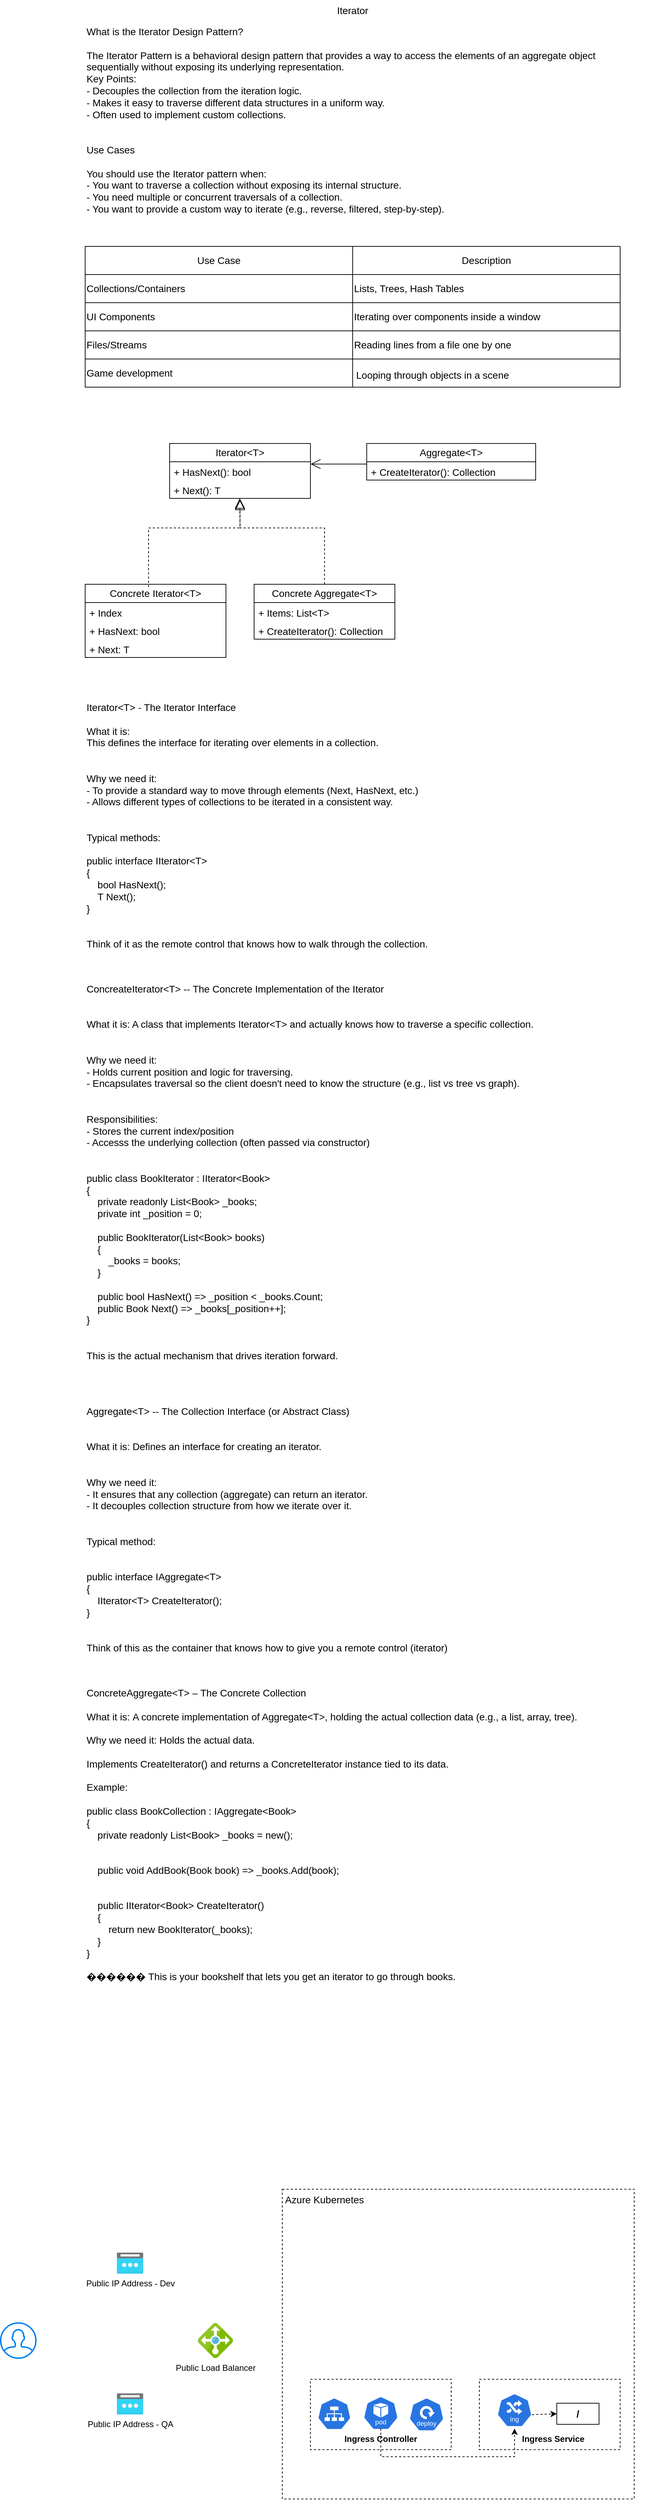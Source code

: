 <mxfile version="28.2.1">
  <diagram name="Page-1" id="oCdV6AftA0xOqmWGUbir">
    <mxGraphModel dx="1884" dy="570" grid="1" gridSize="10" guides="1" tooltips="1" connect="1" arrows="1" fold="1" page="1" pageScale="1" pageWidth="850" pageHeight="1100" math="0" shadow="0">
      <root>
        <mxCell id="0" />
        <mxCell id="1" parent="0" />
        <mxCell id="H-K8lQoIFdCgpRTtP1Ap-5" value="" style="rounded=0;whiteSpace=wrap;html=1;fillColor=none;dashed=1;" vertex="1" parent="1">
          <mxGeometry x="320" y="3160" width="500" height="440" as="geometry" />
        </mxCell>
        <mxCell id="H-K8lQoIFdCgpRTtP1Ap-11" value="" style="rounded=0;whiteSpace=wrap;html=1;fillColor=none;dashed=1;" vertex="1" parent="1">
          <mxGeometry x="600" y="3430" width="200" height="100" as="geometry" />
        </mxCell>
        <mxCell id="u4ihdpOaRvYE82nhLXIy-1" value="What is the Iterator Design Pattern?&#xa;&#xa;The Iterator Pattern is a behavioral design pattern that provides a way to access the elements of an aggregate object sequentially without exposing its underlying representation.&#xa;Key Points:&#xa;- Decouples the collection from the iteration logic.&#xa;- Makes it easy to traverse different data structures in a uniform way.&#xa;- Often used to implement custom collections.&#xa;&#xa;&#xa;Use Cases&#xa;&#xa;You should use the Iterator pattern when:&#xa;- You want to traverse a collection without exposing its internal structure.&#xa;- You need multiple or concurrent traversals of a collection.&#xa;- You want to provide a custom way to iterate (e.g., reverse, filtered, step-by-step)." style="text;whiteSpace=wrap;fontSize=14;" parent="1" vertex="1">
          <mxGeometry x="40" y="80" width="800" height="280" as="geometry" />
        </mxCell>
        <mxCell id="u4ihdpOaRvYE82nhLXIy-2" value="&lt;font style=&quot;font-size: 14px;&quot;&gt;Iterator&lt;/font&gt;" style="text;html=1;align=center;verticalAlign=middle;whiteSpace=wrap;rounded=0;" parent="1" vertex="1">
          <mxGeometry x="360" y="50" width="120" height="30" as="geometry" />
        </mxCell>
        <mxCell id="u4ihdpOaRvYE82nhLXIy-35" value="" style="shape=table;startSize=0;container=1;collapsible=0;childLayout=tableLayout;" parent="1" vertex="1">
          <mxGeometry x="40" y="400" width="760" height="200" as="geometry" />
        </mxCell>
        <mxCell id="u4ihdpOaRvYE82nhLXIy-36" value="" style="shape=tableRow;horizontal=0;startSize=0;swimlaneHead=0;swimlaneBody=0;strokeColor=inherit;top=0;left=0;bottom=0;right=0;collapsible=0;dropTarget=0;fillColor=none;points=[[0,0.5],[1,0.5]];portConstraint=eastwest;" parent="u4ihdpOaRvYE82nhLXIy-35" vertex="1">
          <mxGeometry width="760" height="40" as="geometry" />
        </mxCell>
        <mxCell id="u4ihdpOaRvYE82nhLXIy-37" value="&lt;font style=&quot;font-size: 14px;&quot;&gt;Use Case&lt;/font&gt;" style="shape=partialRectangle;html=1;whiteSpace=wrap;connectable=0;strokeColor=inherit;overflow=hidden;fillColor=none;top=0;left=0;bottom=0;right=0;pointerEvents=1;" parent="u4ihdpOaRvYE82nhLXIy-36" vertex="1">
          <mxGeometry width="380" height="40" as="geometry">
            <mxRectangle width="380" height="40" as="alternateBounds" />
          </mxGeometry>
        </mxCell>
        <mxCell id="u4ihdpOaRvYE82nhLXIy-38" value="&lt;font style=&quot;font-size: 14px;&quot;&gt;Description&lt;/font&gt;" style="shape=partialRectangle;html=1;whiteSpace=wrap;connectable=0;strokeColor=inherit;overflow=hidden;fillColor=none;top=0;left=0;bottom=0;right=0;pointerEvents=1;" parent="u4ihdpOaRvYE82nhLXIy-36" vertex="1">
          <mxGeometry x="380" width="380" height="40" as="geometry">
            <mxRectangle width="380" height="40" as="alternateBounds" />
          </mxGeometry>
        </mxCell>
        <mxCell id="u4ihdpOaRvYE82nhLXIy-39" value="" style="shape=tableRow;horizontal=0;startSize=0;swimlaneHead=0;swimlaneBody=0;strokeColor=inherit;top=0;left=0;bottom=0;right=0;collapsible=0;dropTarget=0;fillColor=none;points=[[0,0.5],[1,0.5]];portConstraint=eastwest;" parent="u4ihdpOaRvYE82nhLXIy-35" vertex="1">
          <mxGeometry y="40" width="760" height="40" as="geometry" />
        </mxCell>
        <mxCell id="u4ihdpOaRvYE82nhLXIy-40" value="Collections/Containers" style="shape=partialRectangle;html=1;whiteSpace=wrap;connectable=0;strokeColor=inherit;overflow=hidden;fillColor=none;top=0;left=0;bottom=0;right=0;pointerEvents=1;align=left;fontSize=14;" parent="u4ihdpOaRvYE82nhLXIy-39" vertex="1">
          <mxGeometry width="380" height="40" as="geometry">
            <mxRectangle width="380" height="40" as="alternateBounds" />
          </mxGeometry>
        </mxCell>
        <mxCell id="u4ihdpOaRvYE82nhLXIy-41" value="Lists, Trees, Hash Tables" style="shape=partialRectangle;html=1;whiteSpace=wrap;connectable=0;strokeColor=inherit;overflow=hidden;fillColor=none;top=0;left=0;bottom=0;right=0;pointerEvents=1;align=left;fontSize=14;" parent="u4ihdpOaRvYE82nhLXIy-39" vertex="1">
          <mxGeometry x="380" width="380" height="40" as="geometry">
            <mxRectangle width="380" height="40" as="alternateBounds" />
          </mxGeometry>
        </mxCell>
        <mxCell id="u4ihdpOaRvYE82nhLXIy-42" value="" style="shape=tableRow;horizontal=0;startSize=0;swimlaneHead=0;swimlaneBody=0;strokeColor=inherit;top=0;left=0;bottom=0;right=0;collapsible=0;dropTarget=0;fillColor=none;points=[[0,0.5],[1,0.5]];portConstraint=eastwest;" parent="u4ihdpOaRvYE82nhLXIy-35" vertex="1">
          <mxGeometry y="80" width="760" height="40" as="geometry" />
        </mxCell>
        <mxCell id="u4ihdpOaRvYE82nhLXIy-43" value="UI Components" style="shape=partialRectangle;html=1;whiteSpace=wrap;connectable=0;strokeColor=inherit;overflow=hidden;fillColor=none;top=0;left=0;bottom=0;right=0;pointerEvents=1;align=left;fontSize=14;" parent="u4ihdpOaRvYE82nhLXIy-42" vertex="1">
          <mxGeometry width="380" height="40" as="geometry">
            <mxRectangle width="380" height="40" as="alternateBounds" />
          </mxGeometry>
        </mxCell>
        <mxCell id="u4ihdpOaRvYE82nhLXIy-44" value="Iterating over components inside a window" style="shape=partialRectangle;html=1;whiteSpace=wrap;connectable=0;strokeColor=inherit;overflow=hidden;fillColor=none;top=0;left=0;bottom=0;right=0;pointerEvents=1;align=left;fontSize=14;" parent="u4ihdpOaRvYE82nhLXIy-42" vertex="1">
          <mxGeometry x="380" width="380" height="40" as="geometry">
            <mxRectangle width="380" height="40" as="alternateBounds" />
          </mxGeometry>
        </mxCell>
        <mxCell id="u4ihdpOaRvYE82nhLXIy-45" value="" style="shape=tableRow;horizontal=0;startSize=0;swimlaneHead=0;swimlaneBody=0;strokeColor=inherit;top=0;left=0;bottom=0;right=0;collapsible=0;dropTarget=0;fillColor=none;points=[[0,0.5],[1,0.5]];portConstraint=eastwest;" parent="u4ihdpOaRvYE82nhLXIy-35" vertex="1">
          <mxGeometry y="120" width="760" height="40" as="geometry" />
        </mxCell>
        <mxCell id="u4ihdpOaRvYE82nhLXIy-46" value="Files/Streams" style="shape=partialRectangle;html=1;whiteSpace=wrap;connectable=0;strokeColor=inherit;overflow=hidden;fillColor=none;top=0;left=0;bottom=0;right=0;pointerEvents=1;align=left;fontSize=14;" parent="u4ihdpOaRvYE82nhLXIy-45" vertex="1">
          <mxGeometry width="380" height="40" as="geometry">
            <mxRectangle width="380" height="40" as="alternateBounds" />
          </mxGeometry>
        </mxCell>
        <mxCell id="u4ihdpOaRvYE82nhLXIy-47" value="Reading lines from a file one by one" style="shape=partialRectangle;html=1;whiteSpace=wrap;connectable=0;strokeColor=inherit;overflow=hidden;fillColor=none;top=0;left=0;bottom=0;right=0;pointerEvents=1;align=left;fontSize=14;" parent="u4ihdpOaRvYE82nhLXIy-45" vertex="1">
          <mxGeometry x="380" width="380" height="40" as="geometry">
            <mxRectangle width="380" height="40" as="alternateBounds" />
          </mxGeometry>
        </mxCell>
        <mxCell id="u4ihdpOaRvYE82nhLXIy-48" value="" style="shape=tableRow;horizontal=0;startSize=0;swimlaneHead=0;swimlaneBody=0;strokeColor=inherit;top=0;left=0;bottom=0;right=0;collapsible=0;dropTarget=0;fillColor=none;points=[[0,0.5],[1,0.5]];portConstraint=eastwest;" parent="u4ihdpOaRvYE82nhLXIy-35" vertex="1">
          <mxGeometry y="160" width="760" height="40" as="geometry" />
        </mxCell>
        <mxCell id="u4ihdpOaRvYE82nhLXIy-49" value="Game development" style="shape=partialRectangle;html=1;whiteSpace=wrap;connectable=0;strokeColor=inherit;overflow=hidden;fillColor=none;top=0;left=0;bottom=0;right=0;pointerEvents=1;align=left;fontSize=14;" parent="u4ihdpOaRvYE82nhLXIy-48" vertex="1">
          <mxGeometry width="380" height="40" as="geometry">
            <mxRectangle width="380" height="40" as="alternateBounds" />
          </mxGeometry>
        </mxCell>
        <mxCell id="u4ihdpOaRvYE82nhLXIy-50" value="&lt;table&gt;&lt;tbody&gt;&lt;tr&gt;&lt;td data-col-size=&quot;sm&quot; data-end=&quot;1378&quot; data-start=&quot;1334&quot;&gt;&lt;/td&gt;&lt;/tr&gt;&lt;/tbody&gt;&lt;/table&gt;&lt;table&gt;&lt;tbody&gt;&lt;tr&gt;&lt;td data-col-size=&quot;md&quot; data-end=&quot;1430&quot; data-start=&quot;1378&quot;&gt;Looping through objects in a scene&lt;/td&gt;&lt;/tr&gt;&lt;/tbody&gt;&lt;/table&gt;" style="shape=partialRectangle;html=1;whiteSpace=wrap;connectable=0;strokeColor=inherit;overflow=hidden;fillColor=none;top=0;left=0;bottom=0;right=0;pointerEvents=1;align=left;fontSize=14;" parent="u4ihdpOaRvYE82nhLXIy-48" vertex="1">
          <mxGeometry x="380" width="380" height="40" as="geometry">
            <mxRectangle width="380" height="40" as="alternateBounds" />
          </mxGeometry>
        </mxCell>
        <mxCell id="u4ihdpOaRvYE82nhLXIy-51" value="Iterator&amp;lt;T&amp;gt;" style="swimlane;fontStyle=0;childLayout=stackLayout;horizontal=1;startSize=26;fillColor=none;horizontalStack=0;resizeParent=1;resizeParentMax=0;resizeLast=0;collapsible=1;marginBottom=0;whiteSpace=wrap;html=1;fontSize=14;" parent="1" vertex="1">
          <mxGeometry x="160" y="680" width="200" height="78" as="geometry" />
        </mxCell>
        <mxCell id="u4ihdpOaRvYE82nhLXIy-52" value="+ HasNext(): bool" style="text;strokeColor=none;fillColor=none;align=left;verticalAlign=top;spacingLeft=4;spacingRight=4;overflow=hidden;rotatable=0;points=[[0,0.5],[1,0.5]];portConstraint=eastwest;whiteSpace=wrap;html=1;fontSize=14;" parent="u4ihdpOaRvYE82nhLXIy-51" vertex="1">
          <mxGeometry y="26" width="200" height="26" as="geometry" />
        </mxCell>
        <mxCell id="u4ihdpOaRvYE82nhLXIy-53" value="+ Next(): T" style="text;strokeColor=none;fillColor=none;align=left;verticalAlign=top;spacingLeft=4;spacingRight=4;overflow=hidden;rotatable=0;points=[[0,0.5],[1,0.5]];portConstraint=eastwest;whiteSpace=wrap;html=1;fontSize=14;" parent="u4ihdpOaRvYE82nhLXIy-51" vertex="1">
          <mxGeometry y="52" width="200" height="26" as="geometry" />
        </mxCell>
        <mxCell id="u4ihdpOaRvYE82nhLXIy-55" value="&lt;font style=&quot;font-size: 14px;&quot;&gt;Aggregate&amp;lt;T&amp;gt;&lt;/font&gt;" style="swimlane;fontStyle=0;childLayout=stackLayout;horizontal=1;startSize=26;fillColor=none;horizontalStack=0;resizeParent=1;resizeParentMax=0;resizeLast=0;collapsible=1;marginBottom=0;whiteSpace=wrap;html=1;" parent="1" vertex="1">
          <mxGeometry x="440" y="680" width="240" height="52" as="geometry" />
        </mxCell>
        <mxCell id="u4ihdpOaRvYE82nhLXIy-56" value="&lt;font style=&quot;font-size: 14px;&quot;&gt;+ CreateIterator(): Collection&lt;/font&gt;" style="text;strokeColor=none;fillColor=none;align=left;verticalAlign=top;spacingLeft=4;spacingRight=4;overflow=hidden;rotatable=0;points=[[0,0.5],[1,0.5]];portConstraint=eastwest;whiteSpace=wrap;html=1;" parent="u4ihdpOaRvYE82nhLXIy-55" vertex="1">
          <mxGeometry y="26" width="240" height="26" as="geometry" />
        </mxCell>
        <mxCell id="u4ihdpOaRvYE82nhLXIy-59" value="Concrete Iterator&amp;lt;T&amp;gt;" style="swimlane;fontStyle=0;childLayout=stackLayout;horizontal=1;startSize=26;fillColor=none;horizontalStack=0;resizeParent=1;resizeParentMax=0;resizeLast=0;collapsible=1;marginBottom=0;whiteSpace=wrap;html=1;fontSize=14;" parent="1" vertex="1">
          <mxGeometry x="40" y="880" width="200" height="104" as="geometry" />
        </mxCell>
        <mxCell id="u4ihdpOaRvYE82nhLXIy-60" value="+ Index" style="text;strokeColor=none;fillColor=none;align=left;verticalAlign=top;spacingLeft=4;spacingRight=4;overflow=hidden;rotatable=0;points=[[0,0.5],[1,0.5]];portConstraint=eastwest;whiteSpace=wrap;html=1;fontSize=14;" parent="u4ihdpOaRvYE82nhLXIy-59" vertex="1">
          <mxGeometry y="26" width="200" height="26" as="geometry" />
        </mxCell>
        <mxCell id="u4ihdpOaRvYE82nhLXIy-61" value="+ HasNext: bool" style="text;strokeColor=none;fillColor=none;align=left;verticalAlign=top;spacingLeft=4;spacingRight=4;overflow=hidden;rotatable=0;points=[[0,0.5],[1,0.5]];portConstraint=eastwest;whiteSpace=wrap;html=1;fontSize=14;" parent="u4ihdpOaRvYE82nhLXIy-59" vertex="1">
          <mxGeometry y="52" width="200" height="26" as="geometry" />
        </mxCell>
        <mxCell id="u4ihdpOaRvYE82nhLXIy-62" value="+ Next: T" style="text;strokeColor=none;fillColor=none;align=left;verticalAlign=top;spacingLeft=4;spacingRight=4;overflow=hidden;rotatable=0;points=[[0,0.5],[1,0.5]];portConstraint=eastwest;whiteSpace=wrap;html=1;fontSize=14;" parent="u4ihdpOaRvYE82nhLXIy-59" vertex="1">
          <mxGeometry y="78" width="200" height="26" as="geometry" />
        </mxCell>
        <mxCell id="u4ihdpOaRvYE82nhLXIy-63" value="&lt;font style=&quot;font-size: 14px;&quot;&gt;Concrete Aggregate&amp;lt;T&amp;gt;&lt;/font&gt;" style="swimlane;fontStyle=0;childLayout=stackLayout;horizontal=1;startSize=26;fillColor=none;horizontalStack=0;resizeParent=1;resizeParentMax=0;resizeLast=0;collapsible=1;marginBottom=0;whiteSpace=wrap;html=1;" parent="1" vertex="1">
          <mxGeometry x="280" y="880" width="200" height="78" as="geometry" />
        </mxCell>
        <mxCell id="u4ihdpOaRvYE82nhLXIy-64" value="+ Items: List&amp;lt;T&amp;gt;" style="text;strokeColor=none;fillColor=none;align=left;verticalAlign=top;spacingLeft=4;spacingRight=4;overflow=hidden;rotatable=0;points=[[0,0.5],[1,0.5]];portConstraint=eastwest;whiteSpace=wrap;html=1;fontSize=14;" parent="u4ihdpOaRvYE82nhLXIy-63" vertex="1">
          <mxGeometry y="26" width="200" height="26" as="geometry" />
        </mxCell>
        <mxCell id="u4ihdpOaRvYE82nhLXIy-65" value="+ CreateIterator(): Collection" style="text;strokeColor=none;fillColor=none;align=left;verticalAlign=top;spacingLeft=4;spacingRight=4;overflow=hidden;rotatable=0;points=[[0,0.5],[1,0.5]];portConstraint=eastwest;whiteSpace=wrap;html=1;fontSize=14;" parent="u4ihdpOaRvYE82nhLXIy-63" vertex="1">
          <mxGeometry y="52" width="200" height="26" as="geometry" />
        </mxCell>
        <mxCell id="u4ihdpOaRvYE82nhLXIy-67" value="" style="endArrow=block;dashed=1;endFill=0;endSize=12;html=1;rounded=0;entryX=0.498;entryY=0.846;entryDx=0;entryDy=0;entryPerimeter=0;" parent="1" edge="1">
          <mxGeometry width="160" relative="1" as="geometry">
            <mxPoint x="130" y="884" as="sourcePoint" />
            <mxPoint x="259.6" y="757.996" as="targetPoint" />
            <Array as="points">
              <mxPoint x="130" y="800" />
              <mxPoint x="260" y="800" />
            </Array>
          </mxGeometry>
        </mxCell>
        <mxCell id="u4ihdpOaRvYE82nhLXIy-68" value="" style="endArrow=block;dashed=1;endFill=0;endSize=12;html=1;rounded=0;exitX=0.5;exitY=0;exitDx=0;exitDy=0;" parent="1" source="u4ihdpOaRvYE82nhLXIy-63" edge="1">
          <mxGeometry width="160" relative="1" as="geometry">
            <mxPoint x="350" y="790" as="sourcePoint" />
            <mxPoint x="260" y="760" as="targetPoint" />
            <Array as="points">
              <mxPoint x="380" y="800" />
              <mxPoint x="260" y="800" />
            </Array>
          </mxGeometry>
        </mxCell>
        <mxCell id="u4ihdpOaRvYE82nhLXIy-69" value="" style="endArrow=open;endFill=1;endSize=12;html=1;rounded=0;exitX=0.002;exitY=0.123;exitDx=0;exitDy=0;exitPerimeter=0;entryX=1.002;entryY=0.123;entryDx=0;entryDy=0;entryPerimeter=0;" parent="1" source="u4ihdpOaRvYE82nhLXIy-56" target="u4ihdpOaRvYE82nhLXIy-52" edge="1">
          <mxGeometry width="160" relative="1" as="geometry">
            <mxPoint x="350" y="790" as="sourcePoint" />
            <mxPoint x="510" y="790" as="targetPoint" />
          </mxGeometry>
        </mxCell>
        <mxCell id="u4ihdpOaRvYE82nhLXIy-70" value="Iterator&lt;T&gt; - The Iterator Interface &#xa;&#xa;What it is:&#xa;This defines the interface for iterating over elements in a collection.&#xa;&#xa;&#xa;Why we need it:&#xa;- To provide a standard way to move through elements (Next, HasNext, etc.)&#xa;- Allows different types of collections to be iterated in a consistent way.&#xa;&#xa;&#xa;Typical methods:&#xa;&#xa;public interface IIterator&lt;T&gt;&#xa;{&#xa;    bool HasNext();&#xa;    T Next();&#xa;}&#xa;&#xa;&#xa;Think of it as the remote control that knows how to walk through the collection." style="text;whiteSpace=wrap;fontSize=14;" parent="1" vertex="1">
          <mxGeometry x="40" y="1040" width="800" height="400" as="geometry" />
        </mxCell>
        <mxCell id="u4ihdpOaRvYE82nhLXIy-71" value="ConcreateIterator&lt;T&gt; -- The Concrete Implementation of the Iterator &#xa;&#xa;&#xa;What it is: A class that implements Iterator&lt;T&gt; and actually knows how to traverse a specific collection.&#xa;&#xa;&#xa;Why we need it:&#xa;- Holds current position and logic for traversing.&#xa;- Encapsulates traversal so the client doesn&#39;t need to know the structure (e.g., list vs tree vs graph).&#xa;&#xa;&#xa;Responsibilities:&#xa;- Stores the current index/position&#xa;- Accesss the underlying collection (often passed via constructor)&#xa;&#xa;&#xa;public class BookIterator : IIterator&lt;Book&gt; &#xa;{&#xa;    private readonly List&lt;Book&gt; _books;&#xa;    private int _position = 0; &#xa;    &#xa;    public BookIterator(List&lt;Book&gt; books) &#xa;    {&#xa;        _books = books;&#xa;    }&#xa;    &#xa;    public bool HasNext() =&gt; _position &lt; _books.Count;&#xa;    public Book Next() =&gt; _books[_position++];    &#xa;}&#xa;&#xa;&#xa;This is the actual mechanism that drives iteration forward." style="text;whiteSpace=wrap;fontSize=14;" parent="1" vertex="1">
          <mxGeometry x="40" y="1440" width="760" height="560" as="geometry" />
        </mxCell>
        <mxCell id="u4ihdpOaRvYE82nhLXIy-72" value="Aggregate&lt;T&gt; -- The Collection Interface (or Abstract Class)&#xa;&#xa;&#xa;What it is: Defines an interface for creating an iterator.&#xa;&#xa;&#xa;Why we need it: &#xa;- It ensures that any collection (aggregate) can return an iterator.&#xa;- It decouples collection structure from how we iterate over it.&#xa;&#xa;&#xa;Typical method:&#xa;&#xa;&#xa;public interface IAggregate&lt;T&gt; &#xa;{&#xa;    IIterator&lt;T&gt; CreateIterator();&#xa;}&#xa;&#xa;&#xa;Think of this as the container that knows how to give you a remote control (iterator)" style="text;whiteSpace=wrap;fontSize=14;" parent="1" vertex="1">
          <mxGeometry x="40" y="2040" width="760" height="360" as="geometry" />
        </mxCell>
        <mxCell id="u4ihdpOaRvYE82nhLXIy-73" value="ConcreteAggregate&lt;T&gt; – The Concrete Collection&#xa;&#xa;What it is: A concrete implementation of Aggregate&lt;T&gt;, holding the actual collection data (e.g., a list, array, tree).&#xa;&#xa;Why we need it: Holds the actual data.&#xa;&#xa;Implements CreateIterator() and returns a ConcreteIterator instance tied to its data.&#xa;&#xa;Example:&#xa;&#xa;public class BookCollection : IAggregate&lt;Book&gt;&#xa;{&#xa;    private readonly List&lt;Book&gt; _books = new();&#xa;&#xa;&#xa;    public void AddBook(Book book) =&gt; _books.Add(book);&#xa;&#xa;&#xa;    public IIterator&lt;Book&gt; CreateIterator()&#xa;    {&#xa;        return new BookIterator(_books);&#xa;    }&#xa;}&#xa;&#xa;������ This is your bookshelf that lets you get an iterator to go through books." style="text;whiteSpace=wrap;fontSize=14;" parent="1" vertex="1">
          <mxGeometry x="40" y="2440" width="800" height="440" as="geometry" />
        </mxCell>
        <mxCell id="H-K8lQoIFdCgpRTtP1Ap-1" value="" style="html=1;verticalLabelPosition=bottom;align=center;labelBackgroundColor=#ffffff;verticalAlign=top;strokeWidth=2;strokeColor=#0080F0;shadow=0;dashed=0;shape=mxgraph.ios7.icons.user;" vertex="1" parent="1">
          <mxGeometry x="-80" y="3350" width="50" height="50" as="geometry" />
        </mxCell>
        <mxCell id="H-K8lQoIFdCgpRTtP1Ap-2" value="Public IP Address - Dev" style="image;aspect=fixed;html=1;points=[];align=center;fontSize=12;image=img/lib/azure2/networking/Public_IP_Addresses.svg;" vertex="1" parent="1">
          <mxGeometry x="85" y="3250" width="37.5" height="30" as="geometry" />
        </mxCell>
        <mxCell id="H-K8lQoIFdCgpRTtP1Ap-3" value="Public IP Address - QA" style="image;aspect=fixed;html=1;points=[];align=center;fontSize=12;image=img/lib/azure2/networking/Public_IP_Addresses.svg;" vertex="1" parent="1">
          <mxGeometry x="85" y="3450" width="37.5" height="30" as="geometry" />
        </mxCell>
        <mxCell id="H-K8lQoIFdCgpRTtP1Ap-4" value="Public Load Balancer" style="image;sketch=0;aspect=fixed;html=1;points=[];align=center;fontSize=12;image=img/lib/mscae/Load_Balancer_feature.svg;" vertex="1" parent="1">
          <mxGeometry x="200" y="3350" width="50" height="50" as="geometry" />
        </mxCell>
        <mxCell id="H-K8lQoIFdCgpRTtP1Ap-6" value="" style="rounded=0;whiteSpace=wrap;html=1;fillColor=none;dashed=1;" vertex="1" parent="1">
          <mxGeometry x="360" y="3430" width="200" height="100" as="geometry" />
        </mxCell>
        <mxCell id="H-K8lQoIFdCgpRTtP1Ap-7" value="" style="aspect=fixed;sketch=0;html=1;dashed=0;whitespace=wrap;verticalLabelPosition=bottom;verticalAlign=top;fillColor=#2875E2;strokeColor=#ffffff;points=[[0.005,0.63,0],[0.1,0.2,0],[0.9,0.2,0],[0.5,0,0],[0.995,0.63,0],[0.72,0.99,0],[0.5,1,0],[0.28,0.99,0]];shape=mxgraph.kubernetes.icon2;prIcon=svc" vertex="1" parent="1">
          <mxGeometry x="370" y="3456" width="47.91" height="46" as="geometry" />
        </mxCell>
        <mxCell id="H-K8lQoIFdCgpRTtP1Ap-8" value="" style="aspect=fixed;sketch=0;html=1;dashed=0;whitespace=wrap;verticalLabelPosition=bottom;verticalAlign=top;fillColor=#2875E2;strokeColor=#ffffff;points=[[0.005,0.63,0],[0.1,0.2,0],[0.9,0.2,0],[0.5,0,0],[0.995,0.63,0],[0.72,0.99,0],[0.5,1,0],[0.28,0.99,0]];shape=mxgraph.kubernetes.icon2;kubernetesLabel=1;prIcon=pod" vertex="1" parent="1">
          <mxGeometry x="435" y="3454" width="50" height="48" as="geometry" />
        </mxCell>
        <mxCell id="H-K8lQoIFdCgpRTtP1Ap-9" value="" style="aspect=fixed;sketch=0;html=1;dashed=0;whitespace=wrap;verticalLabelPosition=bottom;verticalAlign=top;fillColor=#2875E2;strokeColor=#ffffff;points=[[0.005,0.63,0],[0.1,0.2,0],[0.9,0.2,0],[0.5,0,0],[0.995,0.63,0],[0.72,0.99,0],[0.5,1,0],[0.28,0.99,0]];shape=mxgraph.kubernetes.icon2;kubernetesLabel=1;prIcon=deploy" vertex="1" parent="1">
          <mxGeometry x="500" y="3456" width="50" height="48" as="geometry" />
        </mxCell>
        <mxCell id="H-K8lQoIFdCgpRTtP1Ap-10" value="" style="aspect=fixed;sketch=0;html=1;dashed=0;whitespace=wrap;verticalLabelPosition=bottom;verticalAlign=top;fillColor=#2875E2;strokeColor=#ffffff;points=[[0.005,0.63,0],[0.1,0.2,0],[0.9,0.2,0],[0.5,0,0],[0.995,0.63,0],[0.72,0.99,0],[0.5,1,0],[0.28,0.99,0]];shape=mxgraph.kubernetes.icon2;kubernetesLabel=1;prIcon=ing" vertex="1" parent="1">
          <mxGeometry x="625" y="3450" width="50" height="48" as="geometry" />
        </mxCell>
        <mxCell id="H-K8lQoIFdCgpRTtP1Ap-12" value="&lt;b&gt;Ingress Controller&lt;/b&gt;" style="text;html=1;align=center;verticalAlign=middle;whiteSpace=wrap;rounded=0;" vertex="1" parent="1">
          <mxGeometry x="405" y="3500" width="110" height="30" as="geometry" />
        </mxCell>
        <mxCell id="H-K8lQoIFdCgpRTtP1Ap-13" value="&lt;b&gt;Ingress Service&lt;/b&gt;" style="text;html=1;align=center;verticalAlign=middle;whiteSpace=wrap;rounded=0;" vertex="1" parent="1">
          <mxGeometry x="650" y="3500" width="110" height="30" as="geometry" />
        </mxCell>
        <mxCell id="H-K8lQoIFdCgpRTtP1Ap-14" value="" style="endArrow=classic;html=1;rounded=0;exitX=0.5;exitY=0;exitDx=0;exitDy=0;dashed=1;strokeWidth=1;" edge="1" parent="1" source="H-K8lQoIFdCgpRTtP1Ap-12">
          <mxGeometry width="50" height="50" relative="1" as="geometry">
            <mxPoint x="465" y="3502" as="sourcePoint" />
            <mxPoint x="650" y="3500" as="targetPoint" />
            <Array as="points">
              <mxPoint x="460" y="3540" />
              <mxPoint x="650" y="3540" />
            </Array>
          </mxGeometry>
        </mxCell>
        <mxCell id="H-K8lQoIFdCgpRTtP1Ap-15" value="&lt;font style=&quot;font-size: 14px;&quot;&gt;&lt;b&gt;/&lt;/b&gt;&lt;/font&gt;" style="rounded=0;whiteSpace=wrap;html=1;" vertex="1" parent="1">
          <mxGeometry x="710" y="3464" width="60" height="30" as="geometry" />
        </mxCell>
        <mxCell id="H-K8lQoIFdCgpRTtP1Ap-16" value="" style="endArrow=classic;html=1;rounded=0;exitX=0.995;exitY=0.63;exitDx=0;exitDy=0;exitPerimeter=0;entryX=0;entryY=0.5;entryDx=0;entryDy=0;dashed=1;" edge="1" parent="1" source="H-K8lQoIFdCgpRTtP1Ap-10" target="H-K8lQoIFdCgpRTtP1Ap-15">
          <mxGeometry width="50" height="50" relative="1" as="geometry">
            <mxPoint x="673" y="3485" as="sourcePoint" />
            <mxPoint x="723" y="3435" as="targetPoint" />
          </mxGeometry>
        </mxCell>
        <mxCell id="H-K8lQoIFdCgpRTtP1Ap-17" value="&lt;font style=&quot;font-size: 14px;&quot;&gt;Azure Kubernetes&lt;/font&gt;" style="text;html=1;align=center;verticalAlign=middle;whiteSpace=wrap;rounded=0;" vertex="1" parent="1">
          <mxGeometry x="320" y="3160" width="120" height="30" as="geometry" />
        </mxCell>
      </root>
    </mxGraphModel>
  </diagram>
</mxfile>
